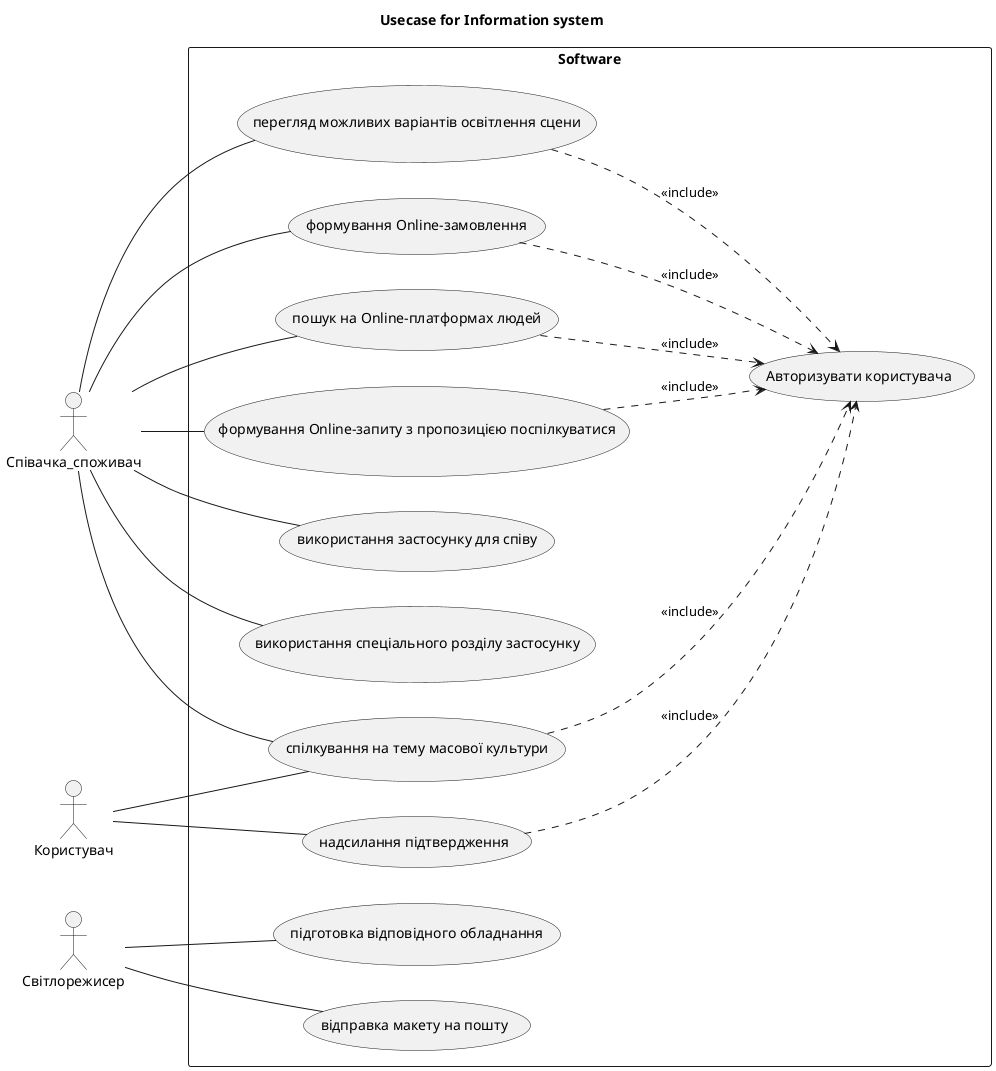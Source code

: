 @startuml
title Usecase for Information system
left to right direction

actor Співачка_споживач
actor Світлорежисер
actor Користувач
rectangle Software {
  
  Співачка_споживач -- (перегляд можливих варіантів освітлення сцени)
  Співачка_споживач -- (формування Online-замовлення)
  Співачка_споживач -- (пошук на Online-платформах людей)
  Співачка_споживач -- (формування Online-запиту з пропозицією поспілкуватися)
  Співачка_споживач -- (спілкування на тему масової культури)
  Співачка_споживач -- (використання застосунку для співу)
  Співачка_споживач -- (використання спеціального розділу застосунку)

  Світлорежисер -- (підготовка відповідного обладнання)
  
  Світлорежисер -- (відправка макету на пошту)

  Користувач -- (надсилання підтвердження)
  Користувач -- (спілкування на тему масової культури)
  
  
  (перегляд можливих варіантів освітлення сцени) ..> (Авторизувати користувача) : <<include>>

  (формування Online-замовлення) ..> (Авторизувати користувача) : <<include>>
  
  (пошук на Online-платформах людей) ..> (Авторизувати користувача) : <<include>>
  (формування Online-запиту з пропозицією поспілкуватися) ..> (Авторизувати користувача) : <<include>>
  (надсилання підтвердження) ..> (Авторизувати користувача) : <<include>>
  (спілкування на тему масової культури) ..> (Авторизувати користувача) : <<include>>
  
  
  
  
 
  
}
@enduml

